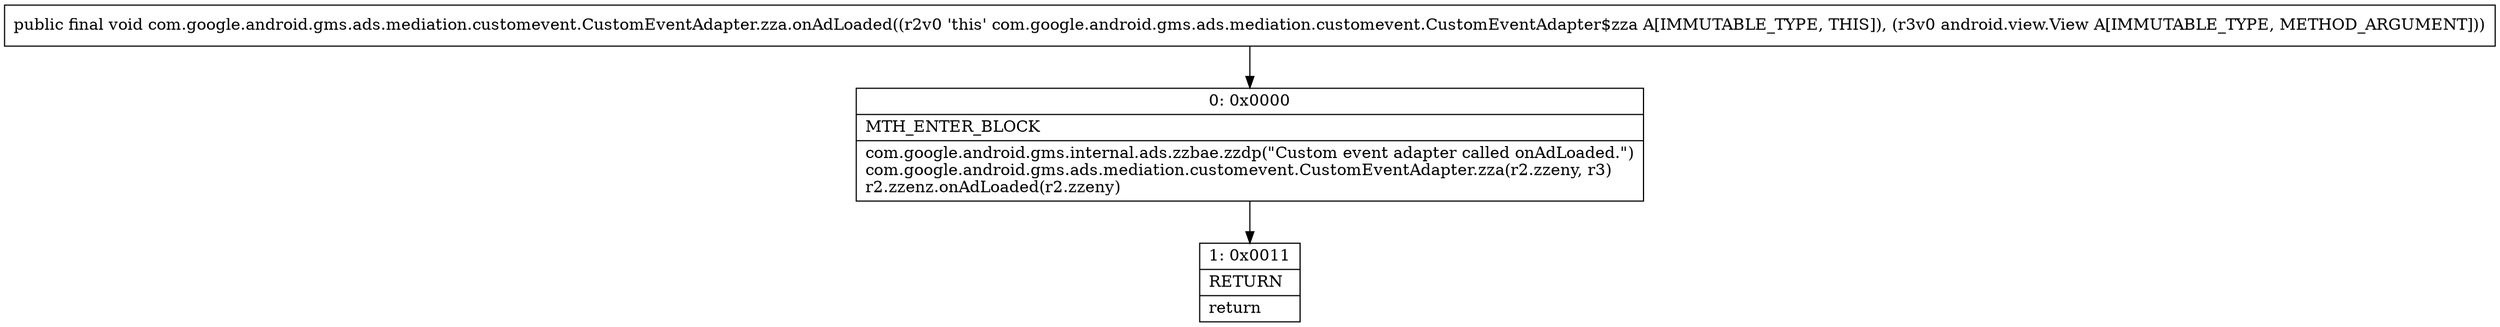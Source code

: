 digraph "CFG forcom.google.android.gms.ads.mediation.customevent.CustomEventAdapter.zza.onAdLoaded(Landroid\/view\/View;)V" {
Node_0 [shape=record,label="{0\:\ 0x0000|MTH_ENTER_BLOCK\l|com.google.android.gms.internal.ads.zzbae.zzdp(\"Custom event adapter called onAdLoaded.\")\lcom.google.android.gms.ads.mediation.customevent.CustomEventAdapter.zza(r2.zzeny, r3)\lr2.zzenz.onAdLoaded(r2.zzeny)\l}"];
Node_1 [shape=record,label="{1\:\ 0x0011|RETURN\l|return\l}"];
MethodNode[shape=record,label="{public final void com.google.android.gms.ads.mediation.customevent.CustomEventAdapter.zza.onAdLoaded((r2v0 'this' com.google.android.gms.ads.mediation.customevent.CustomEventAdapter$zza A[IMMUTABLE_TYPE, THIS]), (r3v0 android.view.View A[IMMUTABLE_TYPE, METHOD_ARGUMENT])) }"];
MethodNode -> Node_0;
Node_0 -> Node_1;
}

